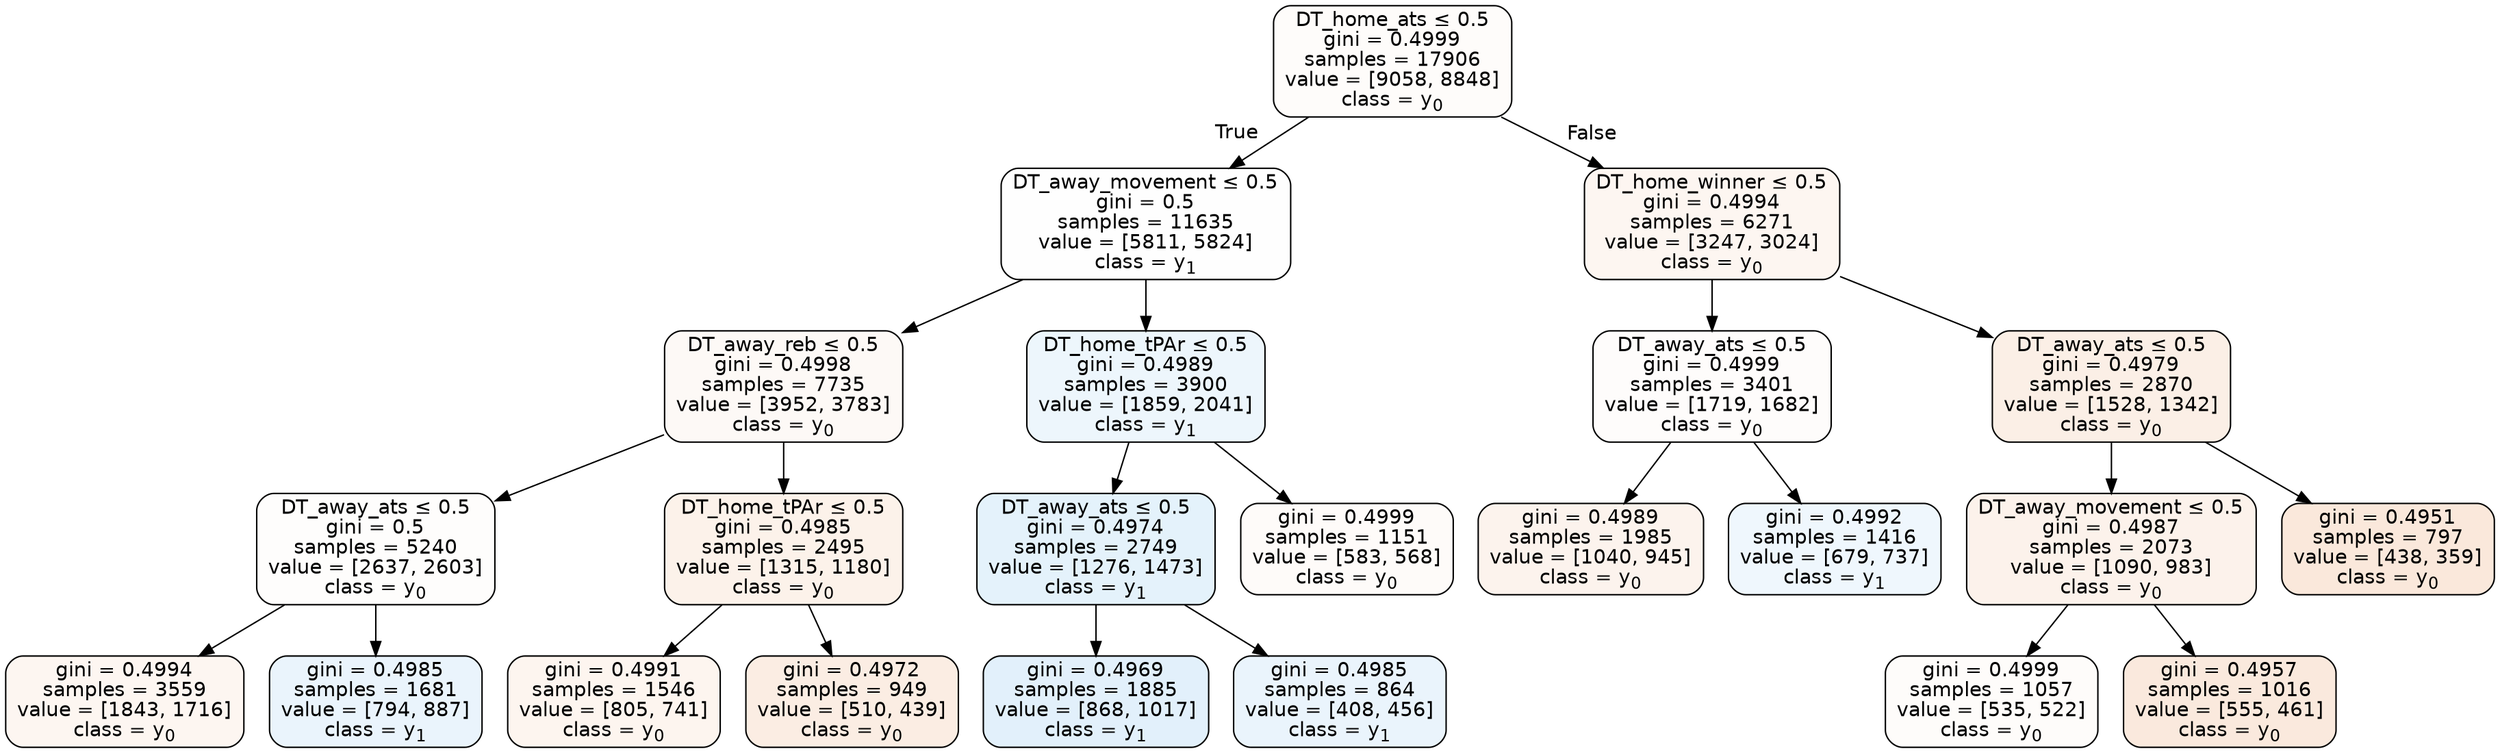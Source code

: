 digraph Tree {
node [shape=box, style="filled, rounded", color="black", fontname=helvetica] ;
edge [fontname=helvetica] ;
0 [label=<DT_home_ats &le; 0.5<br/>gini = 0.4999<br/>samples = 17906<br/>value = [9058, 8848]<br/>class = y<SUB>0</SUB>>, fillcolor="#e5813906"] ;
1 [label=<DT_away_movement &le; 0.5<br/>gini = 0.5<br/>samples = 11635<br/>value = [5811, 5824]<br/>class = y<SUB>1</SUB>>, fillcolor="#399de501"] ;
0 -> 1 [labeldistance=2.5, labelangle=45, headlabel="True"] ;
2 [label=<DT_away_reb &le; 0.5<br/>gini = 0.4998<br/>samples = 7735<br/>value = [3952, 3783]<br/>class = y<SUB>0</SUB>>, fillcolor="#e581390b"] ;
1 -> 2 ;
3 [label=<DT_away_ats &le; 0.5<br/>gini = 0.5<br/>samples = 5240<br/>value = [2637, 2603]<br/>class = y<SUB>0</SUB>>, fillcolor="#e5813903"] ;
2 -> 3 ;
4 [label=<gini = 0.4994<br/>samples = 3559<br/>value = [1843, 1716]<br/>class = y<SUB>0</SUB>>, fillcolor="#e5813912"] ;
3 -> 4 ;
5 [label=<gini = 0.4985<br/>samples = 1681<br/>value = [794, 887]<br/>class = y<SUB>1</SUB>>, fillcolor="#399de51b"] ;
3 -> 5 ;
6 [label=<DT_home_tPAr &le; 0.5<br/>gini = 0.4985<br/>samples = 2495<br/>value = [1315, 1180]<br/>class = y<SUB>0</SUB>>, fillcolor="#e581391a"] ;
2 -> 6 ;
7 [label=<gini = 0.4991<br/>samples = 1546<br/>value = [805, 741]<br/>class = y<SUB>0</SUB>>, fillcolor="#e5813914"] ;
6 -> 7 ;
8 [label=<gini = 0.4972<br/>samples = 949<br/>value = [510, 439]<br/>class = y<SUB>0</SUB>>, fillcolor="#e5813923"] ;
6 -> 8 ;
9 [label=<DT_home_tPAr &le; 0.5<br/>gini = 0.4989<br/>samples = 3900<br/>value = [1859, 2041]<br/>class = y<SUB>1</SUB>>, fillcolor="#399de517"] ;
1 -> 9 ;
10 [label=<DT_away_ats &le; 0.5<br/>gini = 0.4974<br/>samples = 2749<br/>value = [1276, 1473]<br/>class = y<SUB>1</SUB>>, fillcolor="#399de522"] ;
9 -> 10 ;
11 [label=<gini = 0.4969<br/>samples = 1885<br/>value = [868, 1017]<br/>class = y<SUB>1</SUB>>, fillcolor="#399de525"] ;
10 -> 11 ;
12 [label=<gini = 0.4985<br/>samples = 864<br/>value = [408, 456]<br/>class = y<SUB>1</SUB>>, fillcolor="#399de51b"] ;
10 -> 12 ;
13 [label=<gini = 0.4999<br/>samples = 1151<br/>value = [583, 568]<br/>class = y<SUB>0</SUB>>, fillcolor="#e5813907"] ;
9 -> 13 ;
14 [label=<DT_home_winner &le; 0.5<br/>gini = 0.4994<br/>samples = 6271<br/>value = [3247, 3024]<br/>class = y<SUB>0</SUB>>, fillcolor="#e5813912"] ;
0 -> 14 [labeldistance=2.5, labelangle=-45, headlabel="False"] ;
15 [label=<DT_away_ats &le; 0.5<br/>gini = 0.4999<br/>samples = 3401<br/>value = [1719, 1682]<br/>class = y<SUB>0</SUB>>, fillcolor="#e5813905"] ;
14 -> 15 ;
16 [label=<gini = 0.4989<br/>samples = 1985<br/>value = [1040, 945]<br/>class = y<SUB>0</SUB>>, fillcolor="#e5813917"] ;
15 -> 16 ;
17 [label=<gini = 0.4992<br/>samples = 1416<br/>value = [679, 737]<br/>class = y<SUB>1</SUB>>, fillcolor="#399de514"] ;
15 -> 17 ;
18 [label=<DT_away_ats &le; 0.5<br/>gini = 0.4979<br/>samples = 2870<br/>value = [1528, 1342]<br/>class = y<SUB>0</SUB>>, fillcolor="#e581391f"] ;
14 -> 18 ;
19 [label=<DT_away_movement &le; 0.5<br/>gini = 0.4987<br/>samples = 2073<br/>value = [1090, 983]<br/>class = y<SUB>0</SUB>>, fillcolor="#e5813919"] ;
18 -> 19 ;
20 [label=<gini = 0.4999<br/>samples = 1057<br/>value = [535, 522]<br/>class = y<SUB>0</SUB>>, fillcolor="#e5813906"] ;
19 -> 20 ;
21 [label=<gini = 0.4957<br/>samples = 1016<br/>value = [555, 461]<br/>class = y<SUB>0</SUB>>, fillcolor="#e581392b"] ;
19 -> 21 ;
22 [label=<gini = 0.4951<br/>samples = 797<br/>value = [438, 359]<br/>class = y<SUB>0</SUB>>, fillcolor="#e581392e"] ;
18 -> 22 ;
}